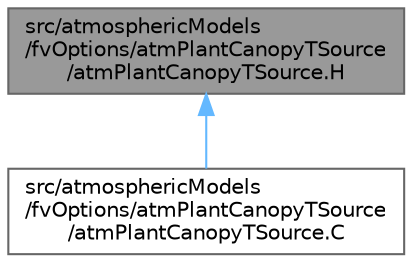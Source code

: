 digraph "src/atmosphericModels/fvOptions/atmPlantCanopyTSource/atmPlantCanopyTSource.H"
{
 // LATEX_PDF_SIZE
  bgcolor="transparent";
  edge [fontname=Helvetica,fontsize=10,labelfontname=Helvetica,labelfontsize=10];
  node [fontname=Helvetica,fontsize=10,shape=box,height=0.2,width=0.4];
  Node1 [id="Node000001",label="src/atmosphericModels\l/fvOptions/atmPlantCanopyTSource\l/atmPlantCanopyTSource.H",height=0.2,width=0.4,color="gray40", fillcolor="grey60", style="filled", fontcolor="black",tooltip=" "];
  Node1 -> Node2 [id="edge1_Node000001_Node000002",dir="back",color="steelblue1",style="solid",tooltip=" "];
  Node2 [id="Node000002",label="src/atmosphericModels\l/fvOptions/atmPlantCanopyTSource\l/atmPlantCanopyTSource.C",height=0.2,width=0.4,color="grey40", fillcolor="white", style="filled",URL="$atmPlantCanopyTSource_8C.html",tooltip=" "];
}
